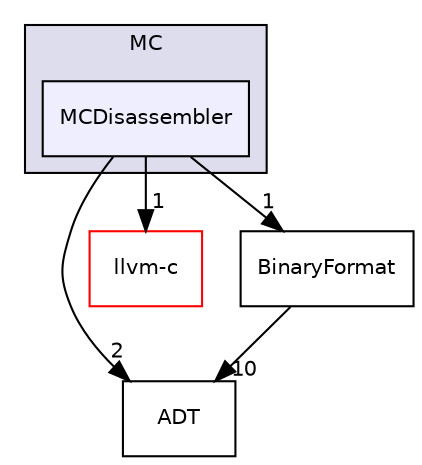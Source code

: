 digraph "include/llvm/MC/MCDisassembler" {
  bgcolor=transparent;
  compound=true
  node [ fontsize="10", fontname="Helvetica"];
  edge [ labelfontsize="10", labelfontname="Helvetica"];
  subgraph clusterdir_3c463fb0a03f5ca9e2abd53334bc8356 {
    graph [ bgcolor="#ddddee", pencolor="black", label="MC" fontname="Helvetica", fontsize="10", URL="dir_3c463fb0a03f5ca9e2abd53334bc8356.html"]
  dir_58163bf2ec8feb0df009d824c5b17ddf [shape=box, label="MCDisassembler", style="filled", fillcolor="#eeeeff", pencolor="black", URL="dir_58163bf2ec8feb0df009d824c5b17ddf.html"];
  }
  dir_32453792af2ba70c54e3ccae3a790d1b [shape=box label="ADT" URL="dir_32453792af2ba70c54e3ccae3a790d1b.html"];
  dir_db1e4f1ef1b4536ff54becd23c94e664 [shape=box label="llvm-c" color="red" URL="dir_db1e4f1ef1b4536ff54becd23c94e664.html"];
  dir_76bc56fc1555430657f301d4de3959f5 [shape=box label="BinaryFormat" URL="dir_76bc56fc1555430657f301d4de3959f5.html"];
  dir_58163bf2ec8feb0df009d824c5b17ddf->dir_32453792af2ba70c54e3ccae3a790d1b [headlabel="2", labeldistance=1.5 headhref="dir_000282_000007.html"];
  dir_58163bf2ec8feb0df009d824c5b17ddf->dir_db1e4f1ef1b4536ff54becd23c94e664 [headlabel="1", labeldistance=1.5 headhref="dir_000282_000002.html"];
  dir_58163bf2ec8feb0df009d824c5b17ddf->dir_76bc56fc1555430657f301d4de3959f5 [headlabel="1", labeldistance=1.5 headhref="dir_000282_000020.html"];
  dir_76bc56fc1555430657f301d4de3959f5->dir_32453792af2ba70c54e3ccae3a790d1b [headlabel="10", labeldistance=1.5 headhref="dir_000020_000007.html"];
}

